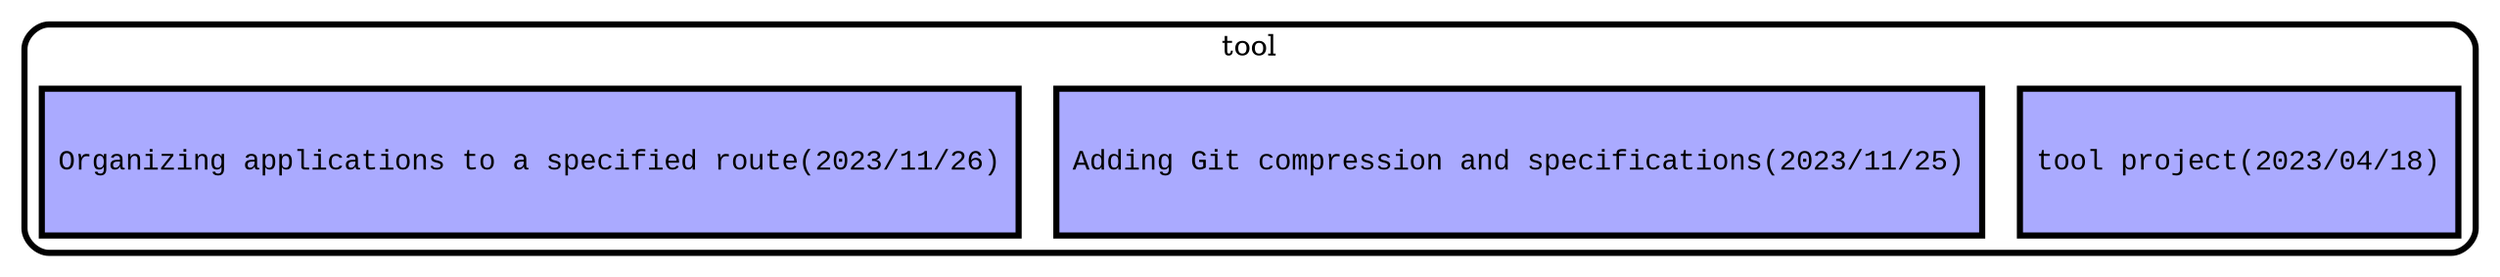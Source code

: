 digraph SubRoadmap {
    node [shape=record, fontname="Courier New"];

    subgraph cluster_tool {
        label="tool";
        style=rounded;
        penwidth=3;
        node [style=filled, penwidth=3, fillcolor="#aaaaff"];
        cluster_tool [label="{
            <note20230418>tool project(2023/04/18)
            }", height=1];
        git_stack [label="{
            <note20231125>Adding Git compression and specifications(2023/11/25)
            }", height=1];
        device_stack [label="{
            <note20231126>Organizing applications to a specified route(2023/11/26)
            }", height=1];
    }
/*end*/}